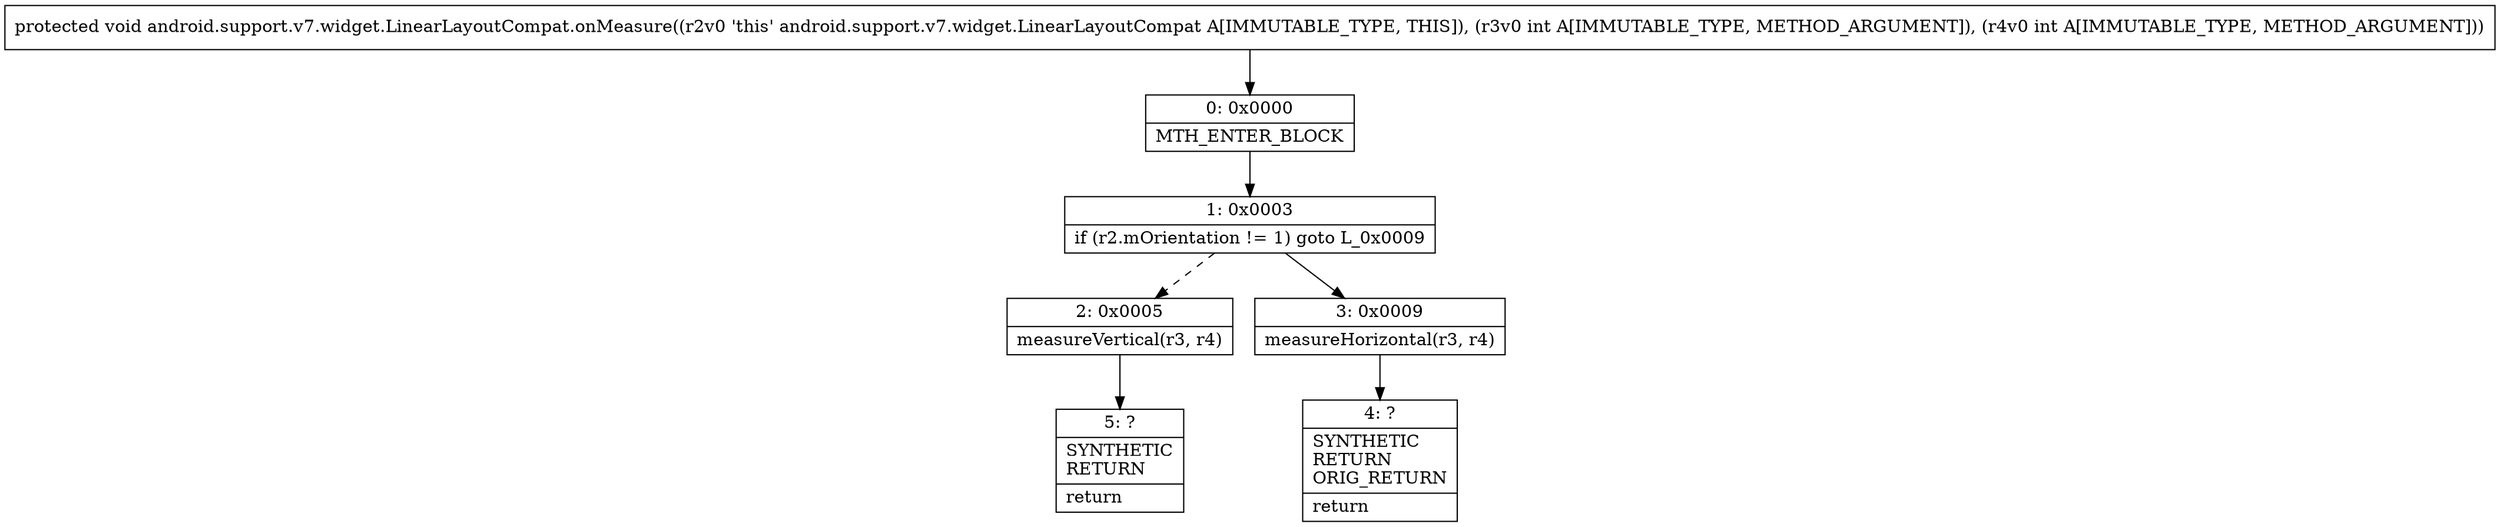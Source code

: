 digraph "CFG forandroid.support.v7.widget.LinearLayoutCompat.onMeasure(II)V" {
Node_0 [shape=record,label="{0\:\ 0x0000|MTH_ENTER_BLOCK\l}"];
Node_1 [shape=record,label="{1\:\ 0x0003|if (r2.mOrientation != 1) goto L_0x0009\l}"];
Node_2 [shape=record,label="{2\:\ 0x0005|measureVertical(r3, r4)\l}"];
Node_3 [shape=record,label="{3\:\ 0x0009|measureHorizontal(r3, r4)\l}"];
Node_4 [shape=record,label="{4\:\ ?|SYNTHETIC\lRETURN\lORIG_RETURN\l|return\l}"];
Node_5 [shape=record,label="{5\:\ ?|SYNTHETIC\lRETURN\l|return\l}"];
MethodNode[shape=record,label="{protected void android.support.v7.widget.LinearLayoutCompat.onMeasure((r2v0 'this' android.support.v7.widget.LinearLayoutCompat A[IMMUTABLE_TYPE, THIS]), (r3v0 int A[IMMUTABLE_TYPE, METHOD_ARGUMENT]), (r4v0 int A[IMMUTABLE_TYPE, METHOD_ARGUMENT])) }"];
MethodNode -> Node_0;
Node_0 -> Node_1;
Node_1 -> Node_2[style=dashed];
Node_1 -> Node_3;
Node_2 -> Node_5;
Node_3 -> Node_4;
}

